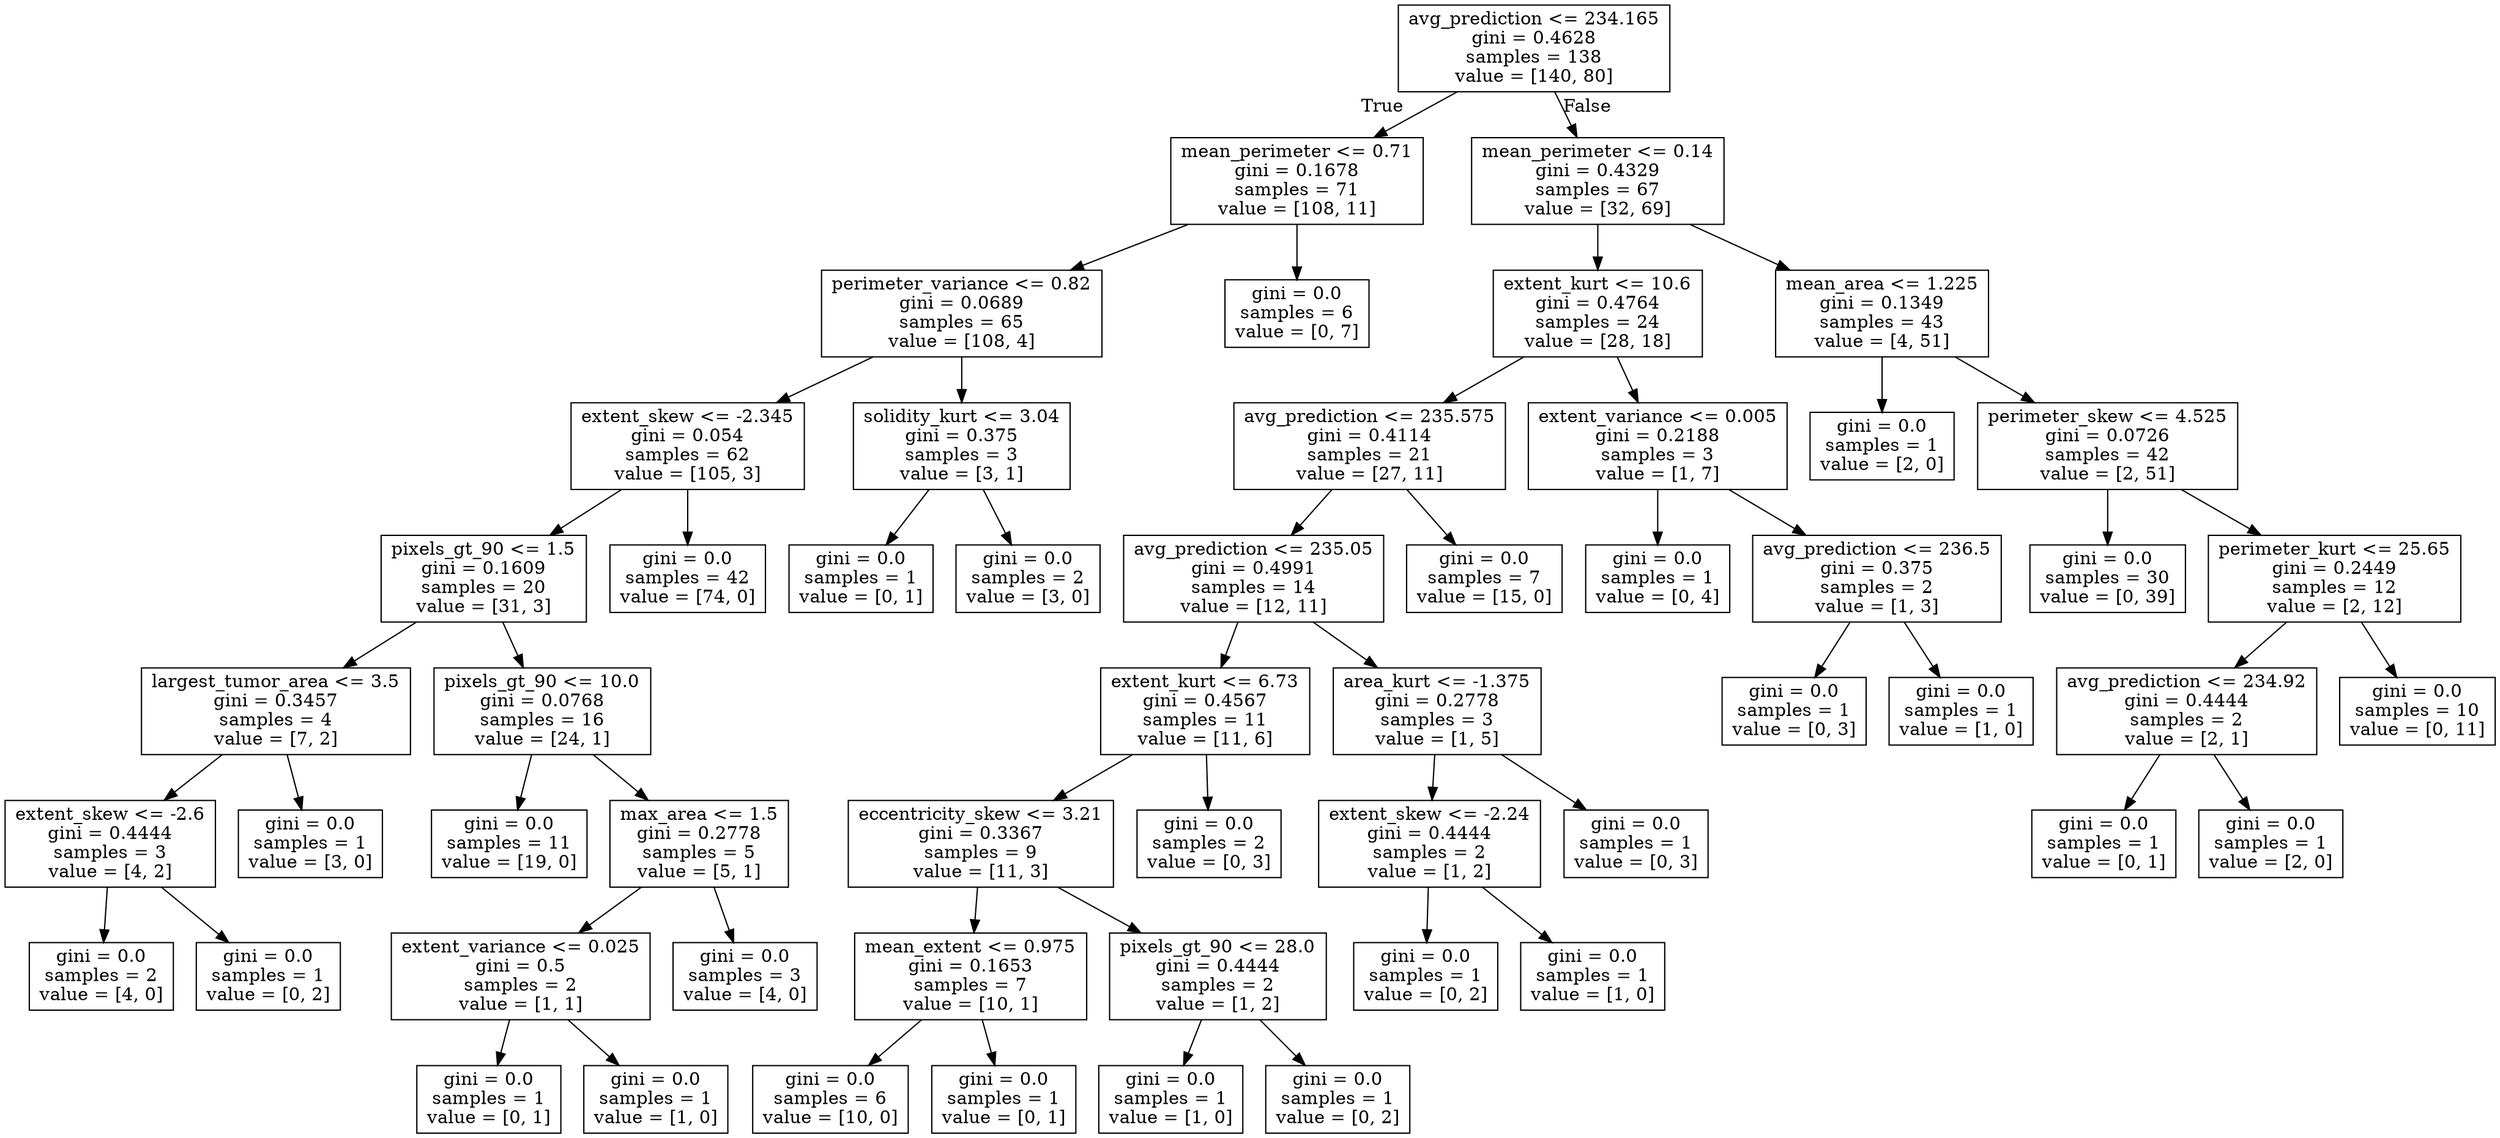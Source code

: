 digraph Tree {
node [shape=box] ;
0 [label="avg_prediction <= 234.165\ngini = 0.4628\nsamples = 138\nvalue = [140, 80]"] ;
1 [label="mean_perimeter <= 0.71\ngini = 0.1678\nsamples = 71\nvalue = [108, 11]"] ;
0 -> 1 [labeldistance=2.5, labelangle=45, headlabel="True"] ;
2 [label="perimeter_variance <= 0.82\ngini = 0.0689\nsamples = 65\nvalue = [108, 4]"] ;
1 -> 2 ;
3 [label="extent_skew <= -2.345\ngini = 0.054\nsamples = 62\nvalue = [105, 3]"] ;
2 -> 3 ;
4 [label="pixels_gt_90 <= 1.5\ngini = 0.1609\nsamples = 20\nvalue = [31, 3]"] ;
3 -> 4 ;
5 [label="largest_tumor_area <= 3.5\ngini = 0.3457\nsamples = 4\nvalue = [7, 2]"] ;
4 -> 5 ;
6 [label="extent_skew <= -2.6\ngini = 0.4444\nsamples = 3\nvalue = [4, 2]"] ;
5 -> 6 ;
7 [label="gini = 0.0\nsamples = 2\nvalue = [4, 0]"] ;
6 -> 7 ;
8 [label="gini = 0.0\nsamples = 1\nvalue = [0, 2]"] ;
6 -> 8 ;
9 [label="gini = 0.0\nsamples = 1\nvalue = [3, 0]"] ;
5 -> 9 ;
10 [label="pixels_gt_90 <= 10.0\ngini = 0.0768\nsamples = 16\nvalue = [24, 1]"] ;
4 -> 10 ;
11 [label="gini = 0.0\nsamples = 11\nvalue = [19, 0]"] ;
10 -> 11 ;
12 [label="max_area <= 1.5\ngini = 0.2778\nsamples = 5\nvalue = [5, 1]"] ;
10 -> 12 ;
13 [label="extent_variance <= 0.025\ngini = 0.5\nsamples = 2\nvalue = [1, 1]"] ;
12 -> 13 ;
14 [label="gini = 0.0\nsamples = 1\nvalue = [0, 1]"] ;
13 -> 14 ;
15 [label="gini = 0.0\nsamples = 1\nvalue = [1, 0]"] ;
13 -> 15 ;
16 [label="gini = 0.0\nsamples = 3\nvalue = [4, 0]"] ;
12 -> 16 ;
17 [label="gini = 0.0\nsamples = 42\nvalue = [74, 0]"] ;
3 -> 17 ;
18 [label="solidity_kurt <= 3.04\ngini = 0.375\nsamples = 3\nvalue = [3, 1]"] ;
2 -> 18 ;
19 [label="gini = 0.0\nsamples = 1\nvalue = [0, 1]"] ;
18 -> 19 ;
20 [label="gini = 0.0\nsamples = 2\nvalue = [3, 0]"] ;
18 -> 20 ;
21 [label="gini = 0.0\nsamples = 6\nvalue = [0, 7]"] ;
1 -> 21 ;
22 [label="mean_perimeter <= 0.14\ngini = 0.4329\nsamples = 67\nvalue = [32, 69]"] ;
0 -> 22 [labeldistance=2.5, labelangle=-45, headlabel="False"] ;
23 [label="extent_kurt <= 10.6\ngini = 0.4764\nsamples = 24\nvalue = [28, 18]"] ;
22 -> 23 ;
24 [label="avg_prediction <= 235.575\ngini = 0.4114\nsamples = 21\nvalue = [27, 11]"] ;
23 -> 24 ;
25 [label="avg_prediction <= 235.05\ngini = 0.4991\nsamples = 14\nvalue = [12, 11]"] ;
24 -> 25 ;
26 [label="extent_kurt <= 6.73\ngini = 0.4567\nsamples = 11\nvalue = [11, 6]"] ;
25 -> 26 ;
27 [label="eccentricity_skew <= 3.21\ngini = 0.3367\nsamples = 9\nvalue = [11, 3]"] ;
26 -> 27 ;
28 [label="mean_extent <= 0.975\ngini = 0.1653\nsamples = 7\nvalue = [10, 1]"] ;
27 -> 28 ;
29 [label="gini = 0.0\nsamples = 6\nvalue = [10, 0]"] ;
28 -> 29 ;
30 [label="gini = 0.0\nsamples = 1\nvalue = [0, 1]"] ;
28 -> 30 ;
31 [label="pixels_gt_90 <= 28.0\ngini = 0.4444\nsamples = 2\nvalue = [1, 2]"] ;
27 -> 31 ;
32 [label="gini = 0.0\nsamples = 1\nvalue = [1, 0]"] ;
31 -> 32 ;
33 [label="gini = 0.0\nsamples = 1\nvalue = [0, 2]"] ;
31 -> 33 ;
34 [label="gini = 0.0\nsamples = 2\nvalue = [0, 3]"] ;
26 -> 34 ;
35 [label="area_kurt <= -1.375\ngini = 0.2778\nsamples = 3\nvalue = [1, 5]"] ;
25 -> 35 ;
36 [label="extent_skew <= -2.24\ngini = 0.4444\nsamples = 2\nvalue = [1, 2]"] ;
35 -> 36 ;
37 [label="gini = 0.0\nsamples = 1\nvalue = [0, 2]"] ;
36 -> 37 ;
38 [label="gini = 0.0\nsamples = 1\nvalue = [1, 0]"] ;
36 -> 38 ;
39 [label="gini = 0.0\nsamples = 1\nvalue = [0, 3]"] ;
35 -> 39 ;
40 [label="gini = 0.0\nsamples = 7\nvalue = [15, 0]"] ;
24 -> 40 ;
41 [label="extent_variance <= 0.005\ngini = 0.2188\nsamples = 3\nvalue = [1, 7]"] ;
23 -> 41 ;
42 [label="gini = 0.0\nsamples = 1\nvalue = [0, 4]"] ;
41 -> 42 ;
43 [label="avg_prediction <= 236.5\ngini = 0.375\nsamples = 2\nvalue = [1, 3]"] ;
41 -> 43 ;
44 [label="gini = 0.0\nsamples = 1\nvalue = [0, 3]"] ;
43 -> 44 ;
45 [label="gini = 0.0\nsamples = 1\nvalue = [1, 0]"] ;
43 -> 45 ;
46 [label="mean_area <= 1.225\ngini = 0.1349\nsamples = 43\nvalue = [4, 51]"] ;
22 -> 46 ;
47 [label="gini = 0.0\nsamples = 1\nvalue = [2, 0]"] ;
46 -> 47 ;
48 [label="perimeter_skew <= 4.525\ngini = 0.0726\nsamples = 42\nvalue = [2, 51]"] ;
46 -> 48 ;
49 [label="gini = 0.0\nsamples = 30\nvalue = [0, 39]"] ;
48 -> 49 ;
50 [label="perimeter_kurt <= 25.65\ngini = 0.2449\nsamples = 12\nvalue = [2, 12]"] ;
48 -> 50 ;
51 [label="avg_prediction <= 234.92\ngini = 0.4444\nsamples = 2\nvalue = [2, 1]"] ;
50 -> 51 ;
52 [label="gini = 0.0\nsamples = 1\nvalue = [0, 1]"] ;
51 -> 52 ;
53 [label="gini = 0.0\nsamples = 1\nvalue = [2, 0]"] ;
51 -> 53 ;
54 [label="gini = 0.0\nsamples = 10\nvalue = [0, 11]"] ;
50 -> 54 ;
}